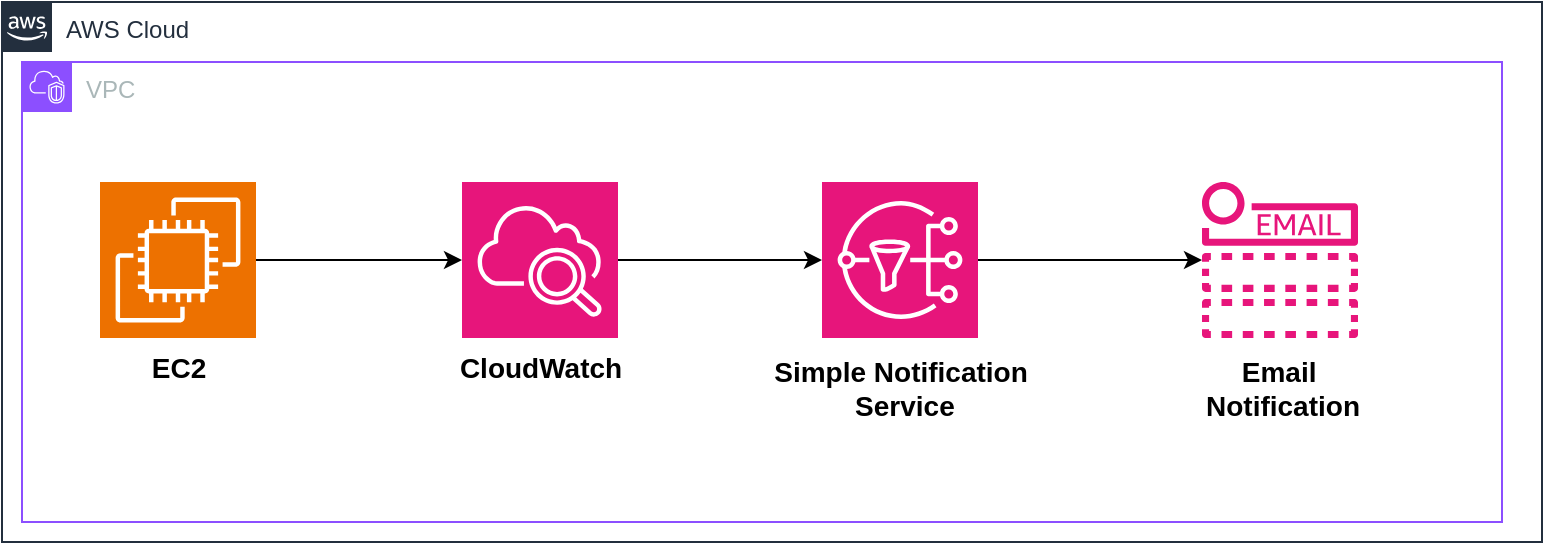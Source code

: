 <mxfile version="24.7.14" pages="2">
  <diagram id="Ht1M8jgEwFfnCIfOTk4-" name="Page-1">
    <mxGraphModel dx="1221" dy="759" grid="1" gridSize="10" guides="1" tooltips="1" connect="1" arrows="1" fold="1" page="1" pageScale="1" pageWidth="1169" pageHeight="827" math="0" shadow="0">
      <root>
        <mxCell id="0" />
        <mxCell id="1" parent="0" />
        <mxCell id="pAoqlpPOBiwx2Syj_GZs-3" value="AWS Cloud" style="points=[[0,0],[0.25,0],[0.5,0],[0.75,0],[1,0],[1,0.25],[1,0.5],[1,0.75],[1,1],[0.75,1],[0.5,1],[0.25,1],[0,1],[0,0.75],[0,0.5],[0,0.25]];outlineConnect=0;gradientColor=none;html=1;whiteSpace=wrap;fontSize=12;fontStyle=0;container=1;pointerEvents=0;collapsible=0;recursiveResize=0;shape=mxgraph.aws4.group;grIcon=mxgraph.aws4.group_aws_cloud_alt;strokeColor=#232F3E;fillColor=none;verticalAlign=top;align=left;spacingLeft=30;fontColor=#232F3E;dashed=0;" parent="1" vertex="1">
          <mxGeometry x="700" y="650" width="770" height="270" as="geometry" />
        </mxCell>
        <mxCell id="pAoqlpPOBiwx2Syj_GZs-4" value="VPC" style="points=[[0,0],[0.25,0],[0.5,0],[0.75,0],[1,0],[1,0.25],[1,0.5],[1,0.75],[1,1],[0.75,1],[0.5,1],[0.25,1],[0,1],[0,0.75],[0,0.5],[0,0.25]];outlineConnect=0;gradientColor=none;html=1;whiteSpace=wrap;fontSize=12;fontStyle=0;container=1;pointerEvents=0;collapsible=0;recursiveResize=0;shape=mxgraph.aws4.group;grIcon=mxgraph.aws4.group_vpc2;strokeColor=#8C4FFF;fillColor=none;verticalAlign=top;align=left;spacingLeft=30;fontColor=#AAB7B8;dashed=0;" parent="pAoqlpPOBiwx2Syj_GZs-3" vertex="1">
          <mxGeometry x="10" y="30" width="740" height="230" as="geometry" />
        </mxCell>
        <mxCell id="pAoqlpPOBiwx2Syj_GZs-67" style="edgeStyle=orthogonalEdgeStyle;rounded=0;orthogonalLoop=1;jettySize=auto;html=1;exitX=1;exitY=0.5;exitDx=0;exitDy=0;exitPerimeter=0;" parent="pAoqlpPOBiwx2Syj_GZs-4" source="pAoqlpPOBiwx2Syj_GZs-6" target="pAoqlpPOBiwx2Syj_GZs-8" edge="1">
          <mxGeometry relative="1" as="geometry" />
        </mxCell>
        <mxCell id="pAoqlpPOBiwx2Syj_GZs-6" value="" style="sketch=0;points=[[0,0,0],[0.25,0,0],[0.5,0,0],[0.75,0,0],[1,0,0],[0,1,0],[0.25,1,0],[0.5,1,0],[0.75,1,0],[1,1,0],[0,0.25,0],[0,0.5,0],[0,0.75,0],[1,0.25,0],[1,0.5,0],[1,0.75,0]];points=[[0,0,0],[0.25,0,0],[0.5,0,0],[0.75,0,0],[1,0,0],[0,1,0],[0.25,1,0],[0.5,1,0],[0.75,1,0],[1,1,0],[0,0.25,0],[0,0.5,0],[0,0.75,0],[1,0.25,0],[1,0.5,0],[1,0.75,0]];outlineConnect=0;fontColor=#232F3E;fillColor=#E7157B;strokeColor=#ffffff;dashed=0;verticalLabelPosition=bottom;verticalAlign=top;align=center;html=1;fontSize=12;fontStyle=0;aspect=fixed;shape=mxgraph.aws4.resourceIcon;resIcon=mxgraph.aws4.cloudwatch_2;" parent="pAoqlpPOBiwx2Syj_GZs-4" vertex="1">
          <mxGeometry x="220" y="60" width="78" height="78" as="geometry" />
        </mxCell>
        <mxCell id="pAoqlpPOBiwx2Syj_GZs-7" value="" style="sketch=0;points=[[0,0,0],[0.25,0,0],[0.5,0,0],[0.75,0,0],[1,0,0],[0,1,0],[0.25,1,0],[0.5,1,0],[0.75,1,0],[1,1,0],[0,0.25,0],[0,0.5,0],[0,0.75,0],[1,0.25,0],[1,0.5,0],[1,0.75,0]];outlineConnect=0;fontColor=#232F3E;fillColor=#ED7100;strokeColor=#ffffff;dashed=0;verticalLabelPosition=bottom;verticalAlign=top;align=center;html=1;fontSize=12;fontStyle=0;aspect=fixed;shape=mxgraph.aws4.resourceIcon;resIcon=mxgraph.aws4.ec2;" parent="pAoqlpPOBiwx2Syj_GZs-4" vertex="1">
          <mxGeometry x="39" y="60" width="78" height="78" as="geometry" />
        </mxCell>
        <mxCell id="pAoqlpPOBiwx2Syj_GZs-65" style="edgeStyle=orthogonalEdgeStyle;rounded=0;orthogonalLoop=1;jettySize=auto;html=1;exitX=1;exitY=0.5;exitDx=0;exitDy=0;exitPerimeter=0;" parent="pAoqlpPOBiwx2Syj_GZs-4" source="pAoqlpPOBiwx2Syj_GZs-8" target="pAoqlpPOBiwx2Syj_GZs-10" edge="1">
          <mxGeometry relative="1" as="geometry" />
        </mxCell>
        <mxCell id="pAoqlpPOBiwx2Syj_GZs-8" value="" style="sketch=0;points=[[0,0,0],[0.25,0,0],[0.5,0,0],[0.75,0,0],[1,0,0],[0,1,0],[0.25,1,0],[0.5,1,0],[0.75,1,0],[1,1,0],[0,0.25,0],[0,0.5,0],[0,0.75,0],[1,0.25,0],[1,0.5,0],[1,0.75,0]];outlineConnect=0;fontColor=#232F3E;fillColor=#E7157B;strokeColor=#ffffff;dashed=0;verticalLabelPosition=bottom;verticalAlign=top;align=center;html=1;fontSize=12;fontStyle=0;aspect=fixed;shape=mxgraph.aws4.resourceIcon;resIcon=mxgraph.aws4.sns;" parent="pAoqlpPOBiwx2Syj_GZs-4" vertex="1">
          <mxGeometry x="400" y="60" width="78" height="78" as="geometry" />
        </mxCell>
        <mxCell id="pAoqlpPOBiwx2Syj_GZs-10" value="" style="sketch=0;outlineConnect=0;fontColor=#232F3E;gradientColor=none;fillColor=#E7157B;strokeColor=none;dashed=0;verticalLabelPosition=bottom;verticalAlign=top;align=center;html=1;fontSize=12;fontStyle=0;aspect=fixed;pointerEvents=1;shape=mxgraph.aws4.email_notification;" parent="pAoqlpPOBiwx2Syj_GZs-4" vertex="1">
          <mxGeometry x="590" y="60" width="78" height="78" as="geometry" />
        </mxCell>
        <mxCell id="pAoqlpPOBiwx2Syj_GZs-11" value="&lt;b&gt;&lt;font style=&quot;font-size: 14px;&quot;&gt;CloudWatch&lt;/font&gt;&lt;/b&gt;" style="text;html=1;align=center;verticalAlign=middle;resizable=0;points=[];autosize=1;strokeColor=none;fillColor=none;" parent="pAoqlpPOBiwx2Syj_GZs-4" vertex="1">
          <mxGeometry x="209" y="138" width="100" height="30" as="geometry" />
        </mxCell>
        <mxCell id="pAoqlpPOBiwx2Syj_GZs-12" value="&lt;b&gt;&lt;font style=&quot;font-size: 14px;&quot;&gt;EC2&lt;/font&gt;&lt;/b&gt;" style="text;html=1;align=center;verticalAlign=middle;resizable=0;points=[];autosize=1;strokeColor=none;fillColor=none;" parent="pAoqlpPOBiwx2Syj_GZs-4" vertex="1">
          <mxGeometry x="53" y="138" width="50" height="30" as="geometry" />
        </mxCell>
        <mxCell id="pAoqlpPOBiwx2Syj_GZs-13" value="&lt;b&gt;&lt;font style=&quot;font-size: 14px;&quot;&gt;Simple Notification&lt;/font&gt;&lt;/b&gt;&lt;div&gt;&lt;b&gt;&lt;font style=&quot;font-size: 14px;&quot;&gt;&amp;nbsp;Service&lt;/font&gt;&lt;/b&gt;&lt;/div&gt;" style="text;html=1;align=center;verticalAlign=middle;resizable=0;points=[];autosize=1;strokeColor=none;fillColor=none;" parent="pAoqlpPOBiwx2Syj_GZs-4" vertex="1">
          <mxGeometry x="364" y="138" width="150" height="50" as="geometry" />
        </mxCell>
        <mxCell id="pAoqlpPOBiwx2Syj_GZs-14" value="&lt;b&gt;&lt;font style=&quot;font-size: 14px;&quot;&gt;Email&amp;nbsp;&lt;/font&gt;&lt;/b&gt;&lt;div&gt;&lt;b&gt;&lt;font style=&quot;font-size: 14px;&quot;&gt;Notification&lt;/font&gt;&lt;/b&gt;&lt;/div&gt;" style="text;html=1;align=center;verticalAlign=middle;resizable=0;points=[];autosize=1;strokeColor=none;fillColor=none;" parent="pAoqlpPOBiwx2Syj_GZs-4" vertex="1">
          <mxGeometry x="580" y="138" width="100" height="50" as="geometry" />
        </mxCell>
        <mxCell id="pAoqlpPOBiwx2Syj_GZs-66" style="edgeStyle=orthogonalEdgeStyle;rounded=0;orthogonalLoop=1;jettySize=auto;html=1;exitX=1;exitY=0.5;exitDx=0;exitDy=0;exitPerimeter=0;entryX=0;entryY=0.5;entryDx=0;entryDy=0;entryPerimeter=0;" parent="pAoqlpPOBiwx2Syj_GZs-4" source="pAoqlpPOBiwx2Syj_GZs-7" target="pAoqlpPOBiwx2Syj_GZs-6" edge="1">
          <mxGeometry relative="1" as="geometry" />
        </mxCell>
      </root>
    </mxGraphModel>
  </diagram>
  <diagram id="gMVQooKqJ9PJYzIZN5MW" name="Page-2">
    <mxGraphModel dx="1221" dy="-68" grid="1" gridSize="10" guides="1" tooltips="1" connect="1" arrows="1" fold="1" page="1" pageScale="1" pageWidth="1169" pageHeight="827" math="0" shadow="0">
      <root>
        <mxCell id="0" />
        <mxCell id="1" parent="0" />
        <mxCell id="WdcknWMdDfSQy6G5WTpb-1" value="AWS Cloud" style="points=[[0,0],[0.25,0],[0.5,0],[0.75,0],[1,0],[1,0.25],[1,0.5],[1,0.75],[1,1],[0.75,1],[0.5,1],[0.25,1],[0,1],[0,0.75],[0,0.5],[0,0.25]];outlineConnect=0;gradientColor=none;html=1;whiteSpace=wrap;fontSize=12;fontStyle=0;container=1;pointerEvents=0;collapsible=0;recursiveResize=0;shape=mxgraph.aws4.group;grIcon=mxgraph.aws4.group_aws_cloud_alt;strokeColor=#232F3E;fillColor=none;verticalAlign=top;align=left;spacingLeft=30;fontColor=#232F3E;dashed=0;" vertex="1" parent="1">
          <mxGeometry x="585" y="970" width="910" height="560" as="geometry" />
        </mxCell>
        <mxCell id="WdcknWMdDfSQy6G5WTpb-2" value="VPC" style="points=[[0,0],[0.25,0],[0.5,0],[0.75,0],[1,0],[1,0.25],[1,0.5],[1,0.75],[1,1],[0.75,1],[0.5,1],[0.25,1],[0,1],[0,0.75],[0,0.5],[0,0.25]];outlineConnect=0;gradientColor=none;html=1;whiteSpace=wrap;fontSize=12;fontStyle=0;container=1;pointerEvents=0;collapsible=0;recursiveResize=0;shape=mxgraph.aws4.group;grIcon=mxgraph.aws4.group_vpc2;strokeColor=#8C4FFF;fillColor=none;verticalAlign=top;align=left;spacingLeft=30;fontColor=#AAB7B8;dashed=0;" vertex="1" parent="WdcknWMdDfSQy6G5WTpb-1">
          <mxGeometry x="20" y="30" width="871.25" height="509" as="geometry" />
        </mxCell>
        <mxCell id="WdcknWMdDfSQy6G5WTpb-3" value="&lt;b&gt;Security group [ Listening HTTP Traffic ]&lt;/b&gt;" style="fillColor=none;strokeColor=#DD3522;verticalAlign=top;fontStyle=0;fontColor=#DD3522;whiteSpace=wrap;html=1;" vertex="1" parent="WdcknWMdDfSQy6G5WTpb-2">
          <mxGeometry x="16.25" y="99" width="373.75" height="210" as="geometry" />
        </mxCell>
        <mxCell id="WdcknWMdDfSQy6G5WTpb-4" value="&lt;b&gt;Security group [ Listening Traffic from ALB ]&lt;/b&gt;" style="fillColor=none;strokeColor=#DD3522;verticalAlign=top;fontStyle=0;fontColor=#DD3522;whiteSpace=wrap;html=1;" vertex="1" parent="WdcknWMdDfSQy6G5WTpb-2">
          <mxGeometry x="405" y="99" width="456.75" height="210" as="geometry" />
        </mxCell>
        <mxCell id="WdcknWMdDfSQy6G5WTpb-5" value="&lt;b&gt;&lt;font style=&quot;font-size: 14px;&quot;&gt;EC2&lt;/font&gt;&lt;/b&gt;" style="sketch=0;points=[[0,0,0],[0.25,0,0],[0.5,0,0],[0.75,0,0],[1,0,0],[0,1,0],[0.25,1,0],[0.5,1,0],[0.75,1,0],[1,1,0],[0,0.25,0],[0,0.5,0],[0,0.75,0],[1,0.25,0],[1,0.5,0],[1,0.75,0]];outlineConnect=0;fontColor=#232F3E;fillColor=#ED7100;strokeColor=#ffffff;dashed=0;verticalLabelPosition=bottom;verticalAlign=top;align=center;html=1;fontSize=12;fontStyle=0;aspect=fixed;shape=mxgraph.aws4.resourceIcon;resIcon=mxgraph.aws4.ec2;" vertex="1" parent="WdcknWMdDfSQy6G5WTpb-2">
          <mxGeometry x="455" y="146" width="78" height="78" as="geometry" />
        </mxCell>
        <mxCell id="WdcknWMdDfSQy6G5WTpb-6" style="edgeStyle=orthogonalEdgeStyle;rounded=0;orthogonalLoop=1;jettySize=auto;html=1;exitX=0;exitY=0.5;exitDx=0;exitDy=0;exitPerimeter=0;" edge="1" parent="WdcknWMdDfSQy6G5WTpb-2" source="WdcknWMdDfSQy6G5WTpb-7" target="WdcknWMdDfSQy6G5WTpb-9">
          <mxGeometry relative="1" as="geometry" />
        </mxCell>
        <mxCell id="WdcknWMdDfSQy6G5WTpb-7" value="&lt;b&gt;&lt;font style=&quot;font-size: 14px;&quot;&gt;EC2&lt;/font&gt;&lt;/b&gt;" style="sketch=0;points=[[0,0,0],[0.25,0,0],[0.5,0,0],[0.75,0,0],[1,0,0],[0,1,0],[0.25,1,0],[0.5,1,0],[0.75,1,0],[1,1,0],[0,0.25,0],[0,0.5,0],[0,0.75,0],[1,0.25,0],[1,0.5,0],[1,0.75,0]];outlineConnect=0;fontColor=#232F3E;fillColor=#ED7100;strokeColor=#ffffff;dashed=0;verticalLabelPosition=bottom;verticalAlign=top;align=center;html=1;fontSize=12;fontStyle=0;aspect=fixed;shape=mxgraph.aws4.resourceIcon;resIcon=mxgraph.aws4.ec2;" vertex="1" parent="WdcknWMdDfSQy6G5WTpb-2">
          <mxGeometry x="765" y="146" width="78" height="78" as="geometry" />
        </mxCell>
        <mxCell id="WdcknWMdDfSQy6G5WTpb-8" style="edgeStyle=orthogonalEdgeStyle;rounded=0;orthogonalLoop=1;jettySize=auto;html=1;exitX=0.5;exitY=1;exitDx=0;exitDy=0;exitPerimeter=0;" edge="1" parent="WdcknWMdDfSQy6G5WTpb-2" source="WdcknWMdDfSQy6G5WTpb-9" target="WdcknWMdDfSQy6G5WTpb-10">
          <mxGeometry relative="1" as="geometry">
            <Array as="points">
              <mxPoint x="545" y="289" />
              <mxPoint x="355" y="289" />
            </Array>
          </mxGeometry>
        </mxCell>
        <mxCell id="WdcknWMdDfSQy6G5WTpb-9" value="&lt;b&gt;&lt;font style=&quot;font-size: 14px;&quot;&gt;Auto Scaling&lt;/font&gt;&lt;/b&gt;&lt;div&gt;&lt;b&gt;&lt;font style=&quot;font-size: 14px;&quot;&gt;Group&lt;/font&gt;&lt;/b&gt;&lt;/div&gt;" style="sketch=0;points=[[0,0,0],[0.25,0,0],[0.5,0,0],[0.75,0,0],[1,0,0],[0,1,0],[0.25,1,0],[0.5,1,0],[0.75,1,0],[1,1,0],[0,0.25,0],[0,0.5,0],[0,0.75,0],[1,0.25,0],[1,0.5,0],[1,0.75,0]];outlineConnect=0;fontColor=#232F3E;fillColor=#ED7100;strokeColor=#ffffff;dashed=0;verticalLabelPosition=bottom;verticalAlign=top;align=center;html=1;fontSize=12;fontStyle=0;aspect=fixed;shape=mxgraph.aws4.resourceIcon;resIcon=mxgraph.aws4.auto_scaling2;" vertex="1" parent="WdcknWMdDfSQy6G5WTpb-2">
          <mxGeometry x="615.0" y="146" width="78" height="78" as="geometry" />
        </mxCell>
        <mxCell id="WdcknWMdDfSQy6G5WTpb-10" value="&lt;b&gt;&lt;font style=&quot;font-size: 14px;&quot;&gt;CloudWatch&lt;/font&gt;&lt;/b&gt;" style="sketch=0;points=[[0,0,0],[0.25,0,0],[0.5,0,0],[0.75,0,0],[1,0,0],[0,1,0],[0.25,1,0],[0.5,1,0],[0.75,1,0],[1,1,0],[0,0.25,0],[0,0.5,0],[0,0.75,0],[1,0.25,0],[1,0.5,0],[1,0.75,0]];points=[[0,0,0],[0.25,0,0],[0.5,0,0],[0.75,0,0],[1,0,0],[0,1,0],[0.25,1,0],[0.5,1,0],[0.75,1,0],[1,1,0],[0,0.25,0],[0,0.5,0],[0,0.75,0],[1,0.25,0],[1,0.5,0],[1,0.75,0]];outlineConnect=0;fontColor=#232F3E;fillColor=#E7157B;strokeColor=#ffffff;dashed=0;verticalLabelPosition=bottom;verticalAlign=top;align=center;html=1;fontSize=12;fontStyle=0;aspect=fixed;shape=mxgraph.aws4.resourceIcon;resIcon=mxgraph.aws4.cloudwatch_2;" vertex="1" parent="WdcknWMdDfSQy6G5WTpb-2">
          <mxGeometry x="455" y="358" width="78" height="78" as="geometry" />
        </mxCell>
        <mxCell id="WdcknWMdDfSQy6G5WTpb-11" value="&lt;b&gt;&lt;font style=&quot;font-size: 14px;&quot;&gt;Loan Balancer&lt;/font&gt;&lt;/b&gt;" style="outlineConnect=0;dashed=0;verticalLabelPosition=bottom;verticalAlign=top;align=center;html=1;shape=mxgraph.aws3.application_load_balancer;fillColor=#F58534;gradientColor=none;" vertex="1" parent="WdcknWMdDfSQy6G5WTpb-2">
          <mxGeometry x="145" y="149" width="69" height="72" as="geometry" />
        </mxCell>
        <mxCell id="WdcknWMdDfSQy6G5WTpb-12" value="&lt;b&gt;&lt;font style=&quot;font-size: 14px;&quot;&gt;Rule for Listener&lt;/font&gt;&lt;/b&gt;" style="sketch=0;outlineConnect=0;fontColor=#232F3E;gradientColor=none;fillColor=#E7157B;strokeColor=none;dashed=0;verticalLabelPosition=bottom;verticalAlign=top;align=center;html=1;fontSize=12;fontStyle=0;aspect=fixed;pointerEvents=1;shape=mxgraph.aws4.rule_3;" vertex="1" parent="WdcknWMdDfSQy6G5WTpb-2">
          <mxGeometry x="285" y="151" width="78" height="68" as="geometry" />
        </mxCell>
        <mxCell id="WdcknWMdDfSQy6G5WTpb-13" value="" style="endArrow=classic;html=1;rounded=0;exitX=1;exitY=0.5;exitDx=0;exitDy=0;exitPerimeter=0;" edge="1" parent="WdcknWMdDfSQy6G5WTpb-2" source="WdcknWMdDfSQy6G5WTpb-11" target="WdcknWMdDfSQy6G5WTpb-12">
          <mxGeometry width="50" height="50" relative="1" as="geometry">
            <mxPoint x="107.5" y="123" as="sourcePoint" />
            <mxPoint x="156.5" y="70" as="targetPoint" />
          </mxGeometry>
        </mxCell>
        <mxCell id="WdcknWMdDfSQy6G5WTpb-14" value="" style="endArrow=classic;html=1;rounded=0;entryX=0;entryY=0.5;entryDx=0;entryDy=0;entryPerimeter=0;" edge="1" parent="WdcknWMdDfSQy6G5WTpb-2" source="WdcknWMdDfSQy6G5WTpb-12" target="WdcknWMdDfSQy6G5WTpb-5">
          <mxGeometry width="50" height="50" relative="1" as="geometry">
            <mxPoint x="266.25" y="179" as="sourcePoint" />
            <mxPoint x="337.5" y="179" as="targetPoint" />
          </mxGeometry>
        </mxCell>
        <mxCell id="WdcknWMdDfSQy6G5WTpb-15" style="edgeStyle=orthogonalEdgeStyle;rounded=0;orthogonalLoop=1;jettySize=auto;html=1;exitX=1;exitY=0.5;exitDx=0;exitDy=0;exitPerimeter=0;entryX=0;entryY=0.5;entryDx=0;entryDy=0;entryPerimeter=0;" edge="1" parent="WdcknWMdDfSQy6G5WTpb-2" source="WdcknWMdDfSQy6G5WTpb-5" target="WdcknWMdDfSQy6G5WTpb-9">
          <mxGeometry relative="1" as="geometry" />
        </mxCell>
        <mxCell id="WdcknWMdDfSQy6G5WTpb-16" value="&lt;b&gt;&lt;font style=&quot;font-size: 14px;&quot;&gt;Launch Template&lt;/font&gt;&lt;/b&gt;" style="sketch=0;outlineConnect=0;fontColor=#232F3E;gradientColor=none;fillColor=#E7157B;strokeColor=none;dashed=0;verticalLabelPosition=bottom;verticalAlign=top;align=center;html=1;fontSize=12;fontStyle=0;aspect=fixed;pointerEvents=1;shape=mxgraph.aws4.template;" vertex="1" parent="WdcknWMdDfSQy6G5WTpb-2">
          <mxGeometry x="650" y="9" width="51.25" height="61.5" as="geometry" />
        </mxCell>
        <mxCell id="WdcknWMdDfSQy6G5WTpb-17" value="" style="endArrow=classic;html=1;rounded=0;entryX=0.45;entryY=-0.005;entryDx=0;entryDy=0;entryPerimeter=0;" edge="1" parent="WdcknWMdDfSQy6G5WTpb-2" source="WdcknWMdDfSQy6G5WTpb-16" target="WdcknWMdDfSQy6G5WTpb-4">
          <mxGeometry width="50" height="50" relative="1" as="geometry">
            <mxPoint x="514.25" y="64.75" as="sourcePoint" />
            <mxPoint x="516.25" y="89" as="targetPoint" />
            <Array as="points">
              <mxPoint x="611" y="40" />
            </Array>
          </mxGeometry>
        </mxCell>
        <mxCell id="WdcknWMdDfSQy6G5WTpb-18" value="&lt;b&gt;Triggered Alarm&lt;/b&gt;" style="text;html=1;align=center;verticalAlign=middle;resizable=0;points=[];autosize=1;strokeColor=none;fillColor=none;" vertex="1" parent="WdcknWMdDfSQy6G5WTpb-2">
          <mxGeometry x="578" y="364" width="120" height="30" as="geometry" />
        </mxCell>
        <mxCell id="WdcknWMdDfSQy6G5WTpb-19" value="&lt;b&gt;Based On&amp;nbsp;&lt;/b&gt;&lt;div&gt;&lt;b&gt;Scaling Policies&lt;/b&gt;&lt;/div&gt;" style="text;html=1;align=center;verticalAlign=middle;resizable=0;points=[];autosize=1;strokeColor=none;fillColor=none;" vertex="1" parent="WdcknWMdDfSQy6G5WTpb-2">
          <mxGeometry x="583" y="396" width="110" height="40" as="geometry" />
        </mxCell>
        <mxCell id="WdcknWMdDfSQy6G5WTpb-20" value="&lt;b&gt;Scale out&amp;nbsp;&lt;/b&gt;&lt;div&gt;&lt;b&gt;or&lt;/b&gt;&lt;div&gt;&lt;b&gt;scale in Instance&lt;/b&gt;&lt;/div&gt;&lt;/div&gt;" style="text;html=1;align=center;verticalAlign=middle;resizable=0;points=[];autosize=1;strokeColor=none;fillColor=none;" vertex="1" parent="WdcknWMdDfSQy6G5WTpb-2">
          <mxGeometry x="701.25" y="320" width="120" height="60" as="geometry" />
        </mxCell>
        <mxCell id="WdcknWMdDfSQy6G5WTpb-21" value="&lt;b&gt;&lt;font style=&quot;font-size: 14px;&quot;&gt;User&lt;/font&gt;&lt;/b&gt;" style="points=[[0.35,0,0],[0.98,0.51,0],[1,0.71,0],[0.67,1,0],[0,0.795,0],[0,0.65,0]];verticalLabelPosition=bottom;sketch=0;html=1;verticalAlign=top;aspect=fixed;align=center;pointerEvents=1;shape=mxgraph.cisco19.user;fillColor=#005073;strokeColor=none;" vertex="1" parent="WdcknWMdDfSQy6G5WTpb-2">
          <mxGeometry x="25" y="160" width="50" height="50" as="geometry" />
        </mxCell>
        <mxCell id="WdcknWMdDfSQy6G5WTpb-22" style="edgeStyle=orthogonalEdgeStyle;rounded=0;orthogonalLoop=1;jettySize=auto;html=1;exitX=0.98;exitY=0.51;exitDx=0;exitDy=0;exitPerimeter=0;entryX=0;entryY=0.5;entryDx=0;entryDy=0;entryPerimeter=0;" edge="1" parent="WdcknWMdDfSQy6G5WTpb-2" source="WdcknWMdDfSQy6G5WTpb-21" target="WdcknWMdDfSQy6G5WTpb-11">
          <mxGeometry relative="1" as="geometry" />
        </mxCell>
        <mxCell id="WdcknWMdDfSQy6G5WTpb-23" value="" style="outlineConnect=0;dashed=0;verticalLabelPosition=bottom;verticalAlign=top;align=center;html=1;shape=mxgraph.aws3.alarm;fillColor=#759C3E;gradientColor=none;" vertex="1" parent="WdcknWMdDfSQy6G5WTpb-2">
          <mxGeometry x="785" y="364" width="54" height="66" as="geometry" />
        </mxCell>
        <mxCell id="WdcknWMdDfSQy6G5WTpb-24" style="edgeStyle=orthogonalEdgeStyle;rounded=0;orthogonalLoop=1;jettySize=auto;html=1;exitX=1;exitY=0.5;exitDx=0;exitDy=0;exitPerimeter=0;entryX=0.04;entryY=0.5;entryDx=0;entryDy=0;entryPerimeter=0;" edge="1" parent="WdcknWMdDfSQy6G5WTpb-2" source="WdcknWMdDfSQy6G5WTpb-10" target="WdcknWMdDfSQy6G5WTpb-23">
          <mxGeometry relative="1" as="geometry" />
        </mxCell>
        <mxCell id="WdcknWMdDfSQy6G5WTpb-25" style="edgeStyle=orthogonalEdgeStyle;rounded=0;orthogonalLoop=1;jettySize=auto;html=1;exitX=0.5;exitY=0.42;exitDx=0;exitDy=0;exitPerimeter=0;entryX=0.891;entryY=0.997;entryDx=0;entryDy=0;entryPerimeter=0;" edge="1" parent="WdcknWMdDfSQy6G5WTpb-2" source="WdcknWMdDfSQy6G5WTpb-23" target="WdcknWMdDfSQy6G5WTpb-4">
          <mxGeometry relative="1" as="geometry" />
        </mxCell>
      </root>
    </mxGraphModel>
  </diagram>
</mxfile>
